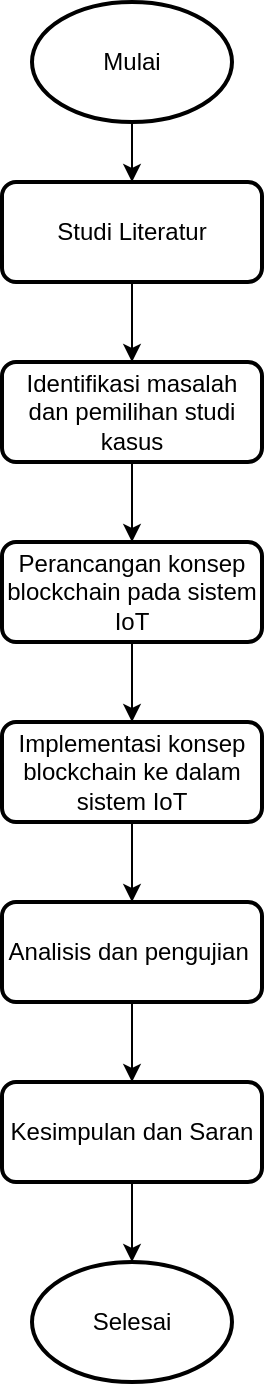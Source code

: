 <mxfile version="21.3.2" type="device">
  <diagram name="Page-1" id="-3dwIuSQqCT9iZShynjZ">
    <mxGraphModel dx="1179" dy="449" grid="1" gridSize="10" guides="1" tooltips="1" connect="1" arrows="1" fold="1" page="1" pageScale="1" pageWidth="850" pageHeight="1100" math="0" shadow="0">
      <root>
        <mxCell id="0" />
        <mxCell id="1" parent="0" />
        <mxCell id="ON8yUPFjq1yNMEjd20Bz-9" value="" style="edgeStyle=orthogonalEdgeStyle;rounded=0;orthogonalLoop=1;jettySize=auto;html=1;" edge="1" parent="1" source="9MQygihxqsUgFHUWDIqc-1" target="ON8yUPFjq1yNMEjd20Bz-1">
          <mxGeometry relative="1" as="geometry" />
        </mxCell>
        <mxCell id="9MQygihxqsUgFHUWDIqc-1" value="Mulai" style="strokeWidth=2;html=1;shape=mxgraph.flowchart.start_1;whiteSpace=wrap;" parent="1" vertex="1">
          <mxGeometry x="340" y="20" width="100" height="60" as="geometry" />
        </mxCell>
        <mxCell id="ON8yUPFjq1yNMEjd20Bz-10" value="" style="edgeStyle=orthogonalEdgeStyle;rounded=0;orthogonalLoop=1;jettySize=auto;html=1;" edge="1" parent="1" source="ON8yUPFjq1yNMEjd20Bz-1" target="ON8yUPFjq1yNMEjd20Bz-2">
          <mxGeometry relative="1" as="geometry" />
        </mxCell>
        <mxCell id="ON8yUPFjq1yNMEjd20Bz-1" value="Studi Literatur" style="rounded=1;whiteSpace=wrap;html=1;absoluteArcSize=1;arcSize=14;strokeWidth=2;" vertex="1" parent="1">
          <mxGeometry x="325" y="110" width="130" height="50" as="geometry" />
        </mxCell>
        <mxCell id="ON8yUPFjq1yNMEjd20Bz-11" value="" style="edgeStyle=orthogonalEdgeStyle;rounded=0;orthogonalLoop=1;jettySize=auto;html=1;" edge="1" parent="1" source="ON8yUPFjq1yNMEjd20Bz-2" target="ON8yUPFjq1yNMEjd20Bz-3">
          <mxGeometry relative="1" as="geometry" />
        </mxCell>
        <mxCell id="ON8yUPFjq1yNMEjd20Bz-2" value="Identifikasi masalah dan pemilihan studi kasus" style="rounded=1;whiteSpace=wrap;html=1;absoluteArcSize=1;arcSize=14;strokeWidth=2;" vertex="1" parent="1">
          <mxGeometry x="325" y="200" width="130" height="50" as="geometry" />
        </mxCell>
        <mxCell id="ON8yUPFjq1yNMEjd20Bz-12" value="" style="edgeStyle=orthogonalEdgeStyle;rounded=0;orthogonalLoop=1;jettySize=auto;html=1;" edge="1" parent="1" source="ON8yUPFjq1yNMEjd20Bz-3" target="ON8yUPFjq1yNMEjd20Bz-4">
          <mxGeometry relative="1" as="geometry" />
        </mxCell>
        <mxCell id="ON8yUPFjq1yNMEjd20Bz-3" value="Perancangan konsep blockchain pada sistem IoT" style="rounded=1;whiteSpace=wrap;html=1;absoluteArcSize=1;arcSize=14;strokeWidth=2;" vertex="1" parent="1">
          <mxGeometry x="325" y="290" width="130" height="50" as="geometry" />
        </mxCell>
        <mxCell id="ON8yUPFjq1yNMEjd20Bz-13" value="" style="edgeStyle=orthogonalEdgeStyle;rounded=0;orthogonalLoop=1;jettySize=auto;html=1;" edge="1" parent="1" source="ON8yUPFjq1yNMEjd20Bz-4" target="ON8yUPFjq1yNMEjd20Bz-5">
          <mxGeometry relative="1" as="geometry" />
        </mxCell>
        <mxCell id="ON8yUPFjq1yNMEjd20Bz-4" value="Implementasi konsep blockchain ke dalam sistem IoT" style="rounded=1;whiteSpace=wrap;html=1;absoluteArcSize=1;arcSize=14;strokeWidth=2;" vertex="1" parent="1">
          <mxGeometry x="325" y="380" width="130" height="50" as="geometry" />
        </mxCell>
        <mxCell id="ON8yUPFjq1yNMEjd20Bz-14" value="" style="edgeStyle=orthogonalEdgeStyle;rounded=0;orthogonalLoop=1;jettySize=auto;html=1;" edge="1" parent="1" source="ON8yUPFjq1yNMEjd20Bz-5" target="ON8yUPFjq1yNMEjd20Bz-6">
          <mxGeometry relative="1" as="geometry" />
        </mxCell>
        <mxCell id="ON8yUPFjq1yNMEjd20Bz-5" value="Analisis dan pengujian&amp;nbsp;" style="rounded=1;whiteSpace=wrap;html=1;absoluteArcSize=1;arcSize=14;strokeWidth=2;" vertex="1" parent="1">
          <mxGeometry x="325" y="470" width="130" height="50" as="geometry" />
        </mxCell>
        <mxCell id="ON8yUPFjq1yNMEjd20Bz-15" value="" style="edgeStyle=orthogonalEdgeStyle;rounded=0;orthogonalLoop=1;jettySize=auto;html=1;" edge="1" parent="1" source="ON8yUPFjq1yNMEjd20Bz-6" target="ON8yUPFjq1yNMEjd20Bz-8">
          <mxGeometry relative="1" as="geometry" />
        </mxCell>
        <mxCell id="ON8yUPFjq1yNMEjd20Bz-6" value="Kesimpulan dan Saran" style="rounded=1;whiteSpace=wrap;html=1;absoluteArcSize=1;arcSize=14;strokeWidth=2;" vertex="1" parent="1">
          <mxGeometry x="325" y="560" width="130" height="50" as="geometry" />
        </mxCell>
        <mxCell id="ON8yUPFjq1yNMEjd20Bz-8" value="Selesai" style="strokeWidth=2;html=1;shape=mxgraph.flowchart.start_1;whiteSpace=wrap;" vertex="1" parent="1">
          <mxGeometry x="340" y="650" width="100" height="60" as="geometry" />
        </mxCell>
      </root>
    </mxGraphModel>
  </diagram>
</mxfile>
